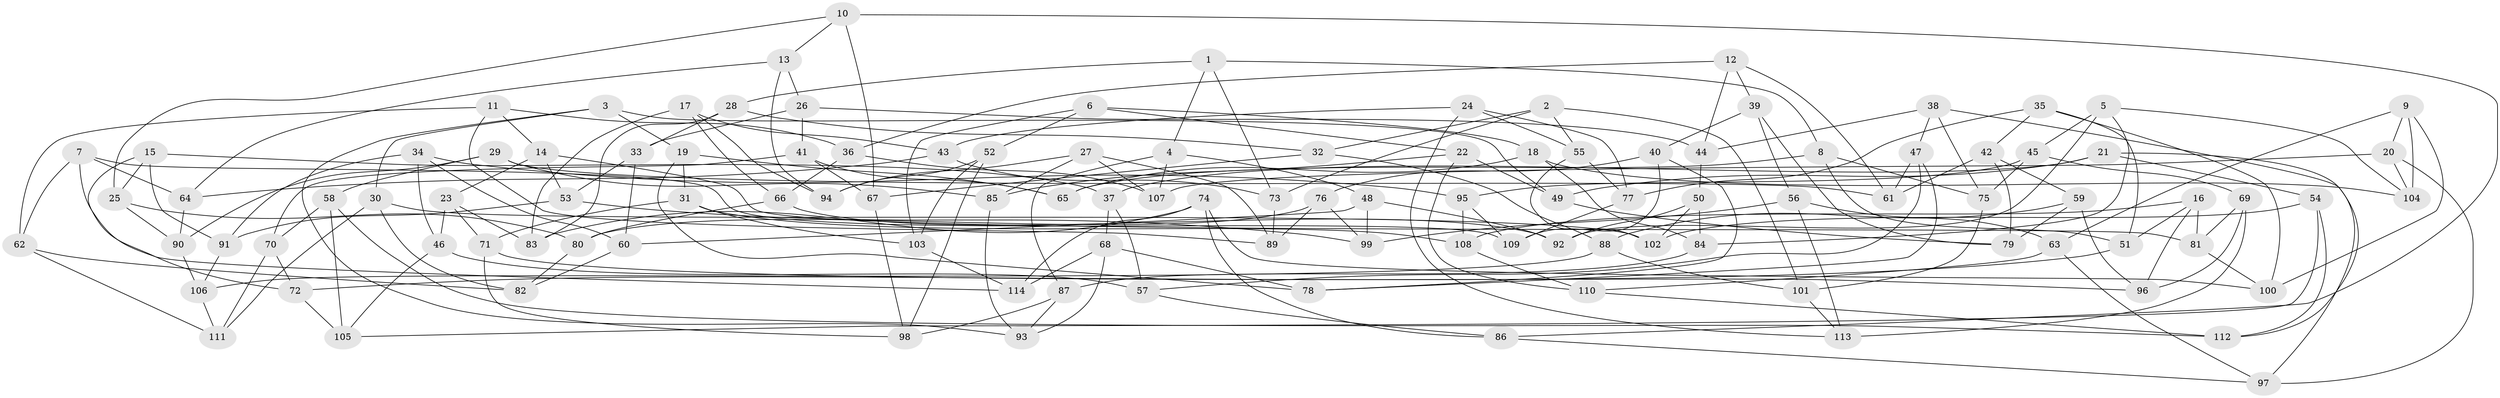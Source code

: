 // coarse degree distribution, {6: 0.5942028985507246, 4: 0.34782608695652173, 5: 0.057971014492753624}
// Generated by graph-tools (version 1.1) at 2025/42/03/06/25 10:42:25]
// undirected, 114 vertices, 228 edges
graph export_dot {
graph [start="1"]
  node [color=gray90,style=filled];
  1;
  2;
  3;
  4;
  5;
  6;
  7;
  8;
  9;
  10;
  11;
  12;
  13;
  14;
  15;
  16;
  17;
  18;
  19;
  20;
  21;
  22;
  23;
  24;
  25;
  26;
  27;
  28;
  29;
  30;
  31;
  32;
  33;
  34;
  35;
  36;
  37;
  38;
  39;
  40;
  41;
  42;
  43;
  44;
  45;
  46;
  47;
  48;
  49;
  50;
  51;
  52;
  53;
  54;
  55;
  56;
  57;
  58;
  59;
  60;
  61;
  62;
  63;
  64;
  65;
  66;
  67;
  68;
  69;
  70;
  71;
  72;
  73;
  74;
  75;
  76;
  77;
  78;
  79;
  80;
  81;
  82;
  83;
  84;
  85;
  86;
  87;
  88;
  89;
  90;
  91;
  92;
  93;
  94;
  95;
  96;
  97;
  98;
  99;
  100;
  101;
  102;
  103;
  104;
  105;
  106;
  107;
  108;
  109;
  110;
  111;
  112;
  113;
  114;
  1 -- 28;
  1 -- 4;
  1 -- 73;
  1 -- 8;
  2 -- 32;
  2 -- 73;
  2 -- 55;
  2 -- 101;
  3 -- 93;
  3 -- 30;
  3 -- 49;
  3 -- 19;
  4 -- 48;
  4 -- 107;
  4 -- 87;
  5 -- 92;
  5 -- 104;
  5 -- 84;
  5 -- 45;
  6 -- 103;
  6 -- 18;
  6 -- 52;
  6 -- 22;
  7 -- 114;
  7 -- 62;
  7 -- 64;
  7 -- 109;
  8 -- 75;
  8 -- 65;
  8 -- 51;
  9 -- 63;
  9 -- 20;
  9 -- 100;
  9 -- 104;
  10 -- 13;
  10 -- 25;
  10 -- 67;
  10 -- 86;
  11 -- 89;
  11 -- 36;
  11 -- 62;
  11 -- 14;
  12 -- 44;
  12 -- 36;
  12 -- 39;
  12 -- 61;
  13 -- 94;
  13 -- 64;
  13 -- 26;
  14 -- 23;
  14 -- 53;
  14 -- 81;
  15 -- 37;
  15 -- 25;
  15 -- 91;
  15 -- 72;
  16 -- 108;
  16 -- 96;
  16 -- 51;
  16 -- 81;
  17 -- 43;
  17 -- 94;
  17 -- 83;
  17 -- 66;
  18 -- 65;
  18 -- 104;
  18 -- 84;
  19 -- 65;
  19 -- 78;
  19 -- 31;
  20 -- 104;
  20 -- 107;
  20 -- 97;
  21 -- 97;
  21 -- 37;
  21 -- 49;
  21 -- 54;
  22 -- 85;
  22 -- 49;
  22 -- 110;
  23 -- 71;
  23 -- 83;
  23 -- 46;
  24 -- 55;
  24 -- 43;
  24 -- 77;
  24 -- 113;
  25 -- 90;
  25 -- 80;
  26 -- 44;
  26 -- 33;
  26 -- 41;
  27 -- 94;
  27 -- 85;
  27 -- 107;
  27 -- 89;
  28 -- 83;
  28 -- 33;
  28 -- 32;
  29 -- 90;
  29 -- 58;
  29 -- 61;
  29 -- 85;
  30 -- 111;
  30 -- 82;
  30 -- 102;
  31 -- 71;
  31 -- 103;
  31 -- 108;
  32 -- 67;
  32 -- 88;
  33 -- 53;
  33 -- 60;
  34 -- 95;
  34 -- 91;
  34 -- 46;
  34 -- 60;
  35 -- 51;
  35 -- 42;
  35 -- 77;
  35 -- 100;
  36 -- 66;
  36 -- 107;
  37 -- 68;
  37 -- 57;
  38 -- 75;
  38 -- 112;
  38 -- 47;
  38 -- 44;
  39 -- 79;
  39 -- 40;
  39 -- 56;
  40 -- 76;
  40 -- 78;
  40 -- 109;
  41 -- 70;
  41 -- 65;
  41 -- 67;
  42 -- 61;
  42 -- 79;
  42 -- 59;
  43 -- 64;
  43 -- 73;
  44 -- 50;
  45 -- 95;
  45 -- 69;
  45 -- 75;
  46 -- 57;
  46 -- 105;
  47 -- 78;
  47 -- 57;
  47 -- 61;
  48 -- 60;
  48 -- 92;
  48 -- 99;
  49 -- 79;
  50 -- 84;
  50 -- 102;
  50 -- 92;
  51 -- 72;
  52 -- 103;
  52 -- 98;
  52 -- 94;
  53 -- 91;
  53 -- 99;
  54 -- 102;
  54 -- 105;
  54 -- 112;
  55 -- 77;
  55 -- 102;
  56 -- 113;
  56 -- 99;
  56 -- 63;
  57 -- 86;
  58 -- 112;
  58 -- 105;
  58 -- 70;
  59 -- 96;
  59 -- 79;
  59 -- 88;
  60 -- 82;
  62 -- 111;
  62 -- 82;
  63 -- 110;
  63 -- 97;
  64 -- 90;
  66 -- 80;
  66 -- 92;
  67 -- 98;
  68 -- 114;
  68 -- 78;
  68 -- 93;
  69 -- 113;
  69 -- 81;
  69 -- 96;
  70 -- 72;
  70 -- 111;
  71 -- 98;
  71 -- 96;
  72 -- 105;
  73 -- 89;
  74 -- 114;
  74 -- 86;
  74 -- 100;
  74 -- 83;
  75 -- 101;
  76 -- 89;
  76 -- 80;
  76 -- 99;
  77 -- 109;
  80 -- 82;
  81 -- 100;
  84 -- 87;
  85 -- 93;
  86 -- 97;
  87 -- 93;
  87 -- 98;
  88 -- 101;
  88 -- 106;
  90 -- 106;
  91 -- 106;
  95 -- 109;
  95 -- 108;
  101 -- 113;
  103 -- 114;
  106 -- 111;
  108 -- 110;
  110 -- 112;
}
